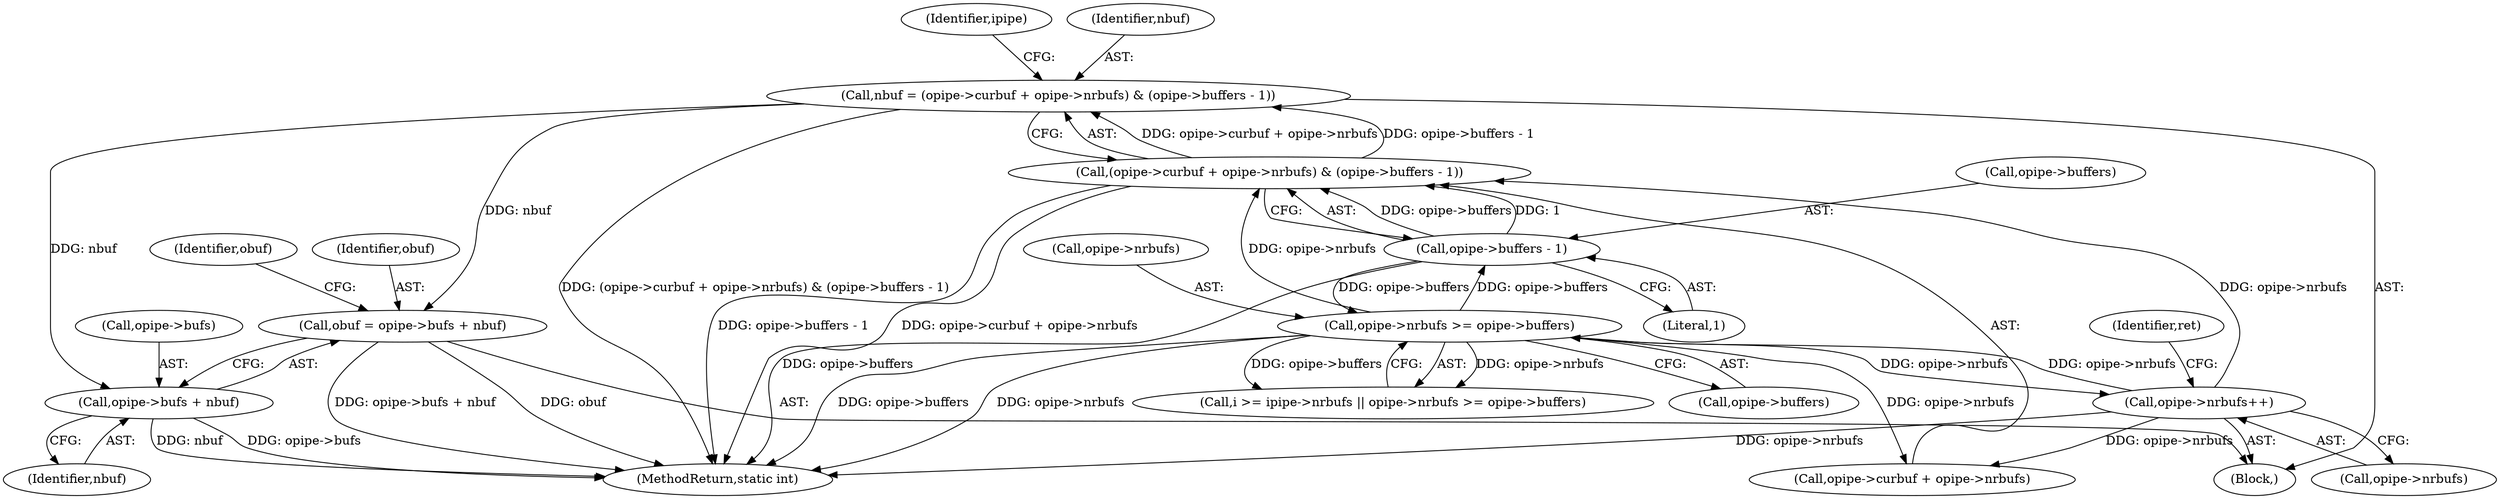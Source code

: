 digraph "0_linux_15fab63e1e57be9fdb5eec1bbc5916e9825e9acb@integer" {
"1000178" [label="(Call,nbuf = (opipe->curbuf + opipe->nrbufs) & (opipe->buffers - 1))"];
"1000180" [label="(Call,(opipe->curbuf + opipe->nrbufs) & (opipe->buffers - 1))"];
"1000224" [label="(Call,opipe->nrbufs++)"];
"1000153" [label="(Call,opipe->nrbufs >= opipe->buffers)"];
"1000188" [label="(Call,opipe->buffers - 1)"];
"1000196" [label="(Call,obuf = opipe->bufs + nbuf)"];
"1000198" [label="(Call,opipe->bufs + nbuf)"];
"1000224" [label="(Call,opipe->nrbufs++)"];
"1000194" [label="(Identifier,ipipe)"];
"1000192" [label="(Literal,1)"];
"1000198" [label="(Call,opipe->bufs + nbuf)"];
"1000157" [label="(Call,opipe->buffers)"];
"1000127" [label="(Block,)"];
"1000197" [label="(Identifier,obuf)"];
"1000178" [label="(Call,nbuf = (opipe->curbuf + opipe->nrbufs) & (opipe->buffers - 1))"];
"1000229" [label="(Identifier,ret)"];
"1000205" [label="(Identifier,obuf)"];
"1000189" [label="(Call,opipe->buffers)"];
"1000196" [label="(Call,obuf = opipe->bufs + nbuf)"];
"1000180" [label="(Call,(opipe->curbuf + opipe->nrbufs) & (opipe->buffers - 1))"];
"1000153" [label="(Call,opipe->nrbufs >= opipe->buffers)"];
"1000268" [label="(MethodReturn,static int)"];
"1000154" [label="(Call,opipe->nrbufs)"];
"1000225" [label="(Call,opipe->nrbufs)"];
"1000188" [label="(Call,opipe->buffers - 1)"];
"1000147" [label="(Call,i >= ipipe->nrbufs || opipe->nrbufs >= opipe->buffers)"];
"1000179" [label="(Identifier,nbuf)"];
"1000181" [label="(Call,opipe->curbuf + opipe->nrbufs)"];
"1000202" [label="(Identifier,nbuf)"];
"1000199" [label="(Call,opipe->bufs)"];
"1000178" -> "1000127"  [label="AST: "];
"1000178" -> "1000180"  [label="CFG: "];
"1000179" -> "1000178"  [label="AST: "];
"1000180" -> "1000178"  [label="AST: "];
"1000194" -> "1000178"  [label="CFG: "];
"1000178" -> "1000268"  [label="DDG: (opipe->curbuf + opipe->nrbufs) & (opipe->buffers - 1)"];
"1000180" -> "1000178"  [label="DDG: opipe->curbuf + opipe->nrbufs"];
"1000180" -> "1000178"  [label="DDG: opipe->buffers - 1"];
"1000178" -> "1000196"  [label="DDG: nbuf"];
"1000178" -> "1000198"  [label="DDG: nbuf"];
"1000180" -> "1000188"  [label="CFG: "];
"1000181" -> "1000180"  [label="AST: "];
"1000188" -> "1000180"  [label="AST: "];
"1000180" -> "1000268"  [label="DDG: opipe->curbuf + opipe->nrbufs"];
"1000180" -> "1000268"  [label="DDG: opipe->buffers - 1"];
"1000224" -> "1000180"  [label="DDG: opipe->nrbufs"];
"1000153" -> "1000180"  [label="DDG: opipe->nrbufs"];
"1000188" -> "1000180"  [label="DDG: opipe->buffers"];
"1000188" -> "1000180"  [label="DDG: 1"];
"1000224" -> "1000127"  [label="AST: "];
"1000224" -> "1000225"  [label="CFG: "];
"1000225" -> "1000224"  [label="AST: "];
"1000229" -> "1000224"  [label="CFG: "];
"1000224" -> "1000268"  [label="DDG: opipe->nrbufs"];
"1000224" -> "1000153"  [label="DDG: opipe->nrbufs"];
"1000224" -> "1000181"  [label="DDG: opipe->nrbufs"];
"1000153" -> "1000224"  [label="DDG: opipe->nrbufs"];
"1000153" -> "1000147"  [label="AST: "];
"1000153" -> "1000157"  [label="CFG: "];
"1000154" -> "1000153"  [label="AST: "];
"1000157" -> "1000153"  [label="AST: "];
"1000147" -> "1000153"  [label="CFG: "];
"1000153" -> "1000268"  [label="DDG: opipe->buffers"];
"1000153" -> "1000268"  [label="DDG: opipe->nrbufs"];
"1000153" -> "1000147"  [label="DDG: opipe->nrbufs"];
"1000153" -> "1000147"  [label="DDG: opipe->buffers"];
"1000188" -> "1000153"  [label="DDG: opipe->buffers"];
"1000153" -> "1000181"  [label="DDG: opipe->nrbufs"];
"1000153" -> "1000188"  [label="DDG: opipe->buffers"];
"1000188" -> "1000192"  [label="CFG: "];
"1000189" -> "1000188"  [label="AST: "];
"1000192" -> "1000188"  [label="AST: "];
"1000188" -> "1000268"  [label="DDG: opipe->buffers"];
"1000196" -> "1000127"  [label="AST: "];
"1000196" -> "1000198"  [label="CFG: "];
"1000197" -> "1000196"  [label="AST: "];
"1000198" -> "1000196"  [label="AST: "];
"1000205" -> "1000196"  [label="CFG: "];
"1000196" -> "1000268"  [label="DDG: obuf"];
"1000196" -> "1000268"  [label="DDG: opipe->bufs + nbuf"];
"1000198" -> "1000202"  [label="CFG: "];
"1000199" -> "1000198"  [label="AST: "];
"1000202" -> "1000198"  [label="AST: "];
"1000198" -> "1000268"  [label="DDG: opipe->bufs"];
"1000198" -> "1000268"  [label="DDG: nbuf"];
}
